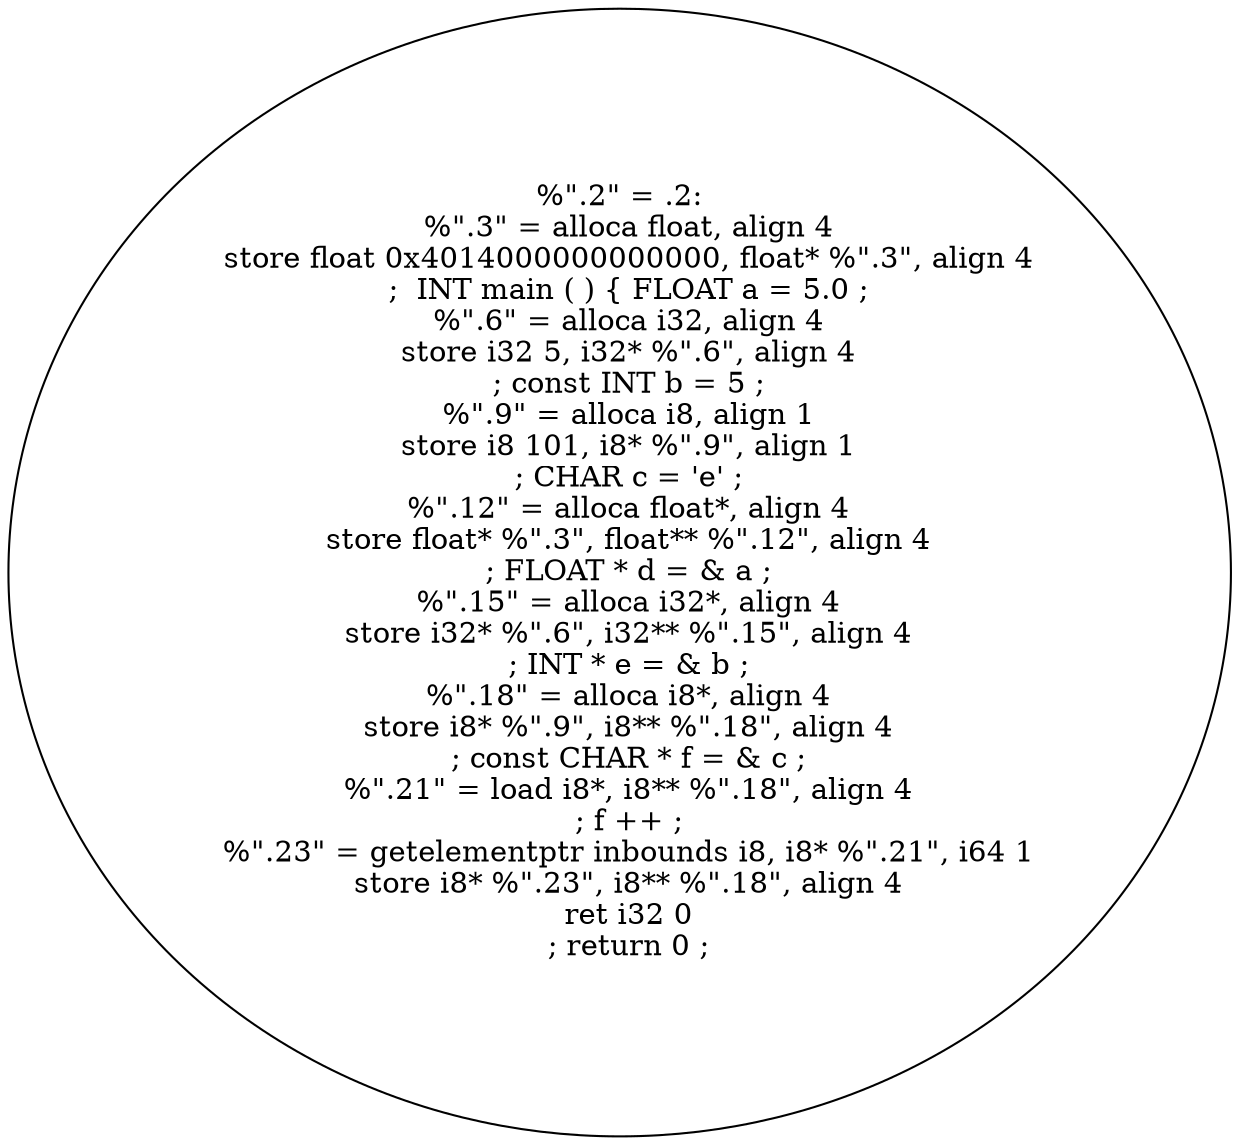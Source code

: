 digraph AST {
  "128810403453376" [label="%\".2\" = .2:
  %\".3\" = alloca float, align 4
  store float 0x4014000000000000, float* %\".3\", align 4
  ;  INT main ( ) { FLOAT a = 5.0 ;
  %\".6\" = alloca i32, align 4
  store i32 5, i32* %\".6\", align 4
  ; const INT b = 5 ;
  %\".9\" = alloca i8, align 1
  store i8 101, i8* %\".9\", align 1
  ; CHAR c = 'e' ;
  %\".12\" = alloca float*, align 4
  store float* %\".3\", float** %\".12\", align 4
  ; FLOAT * d = & a ;
  %\".15\" = alloca i32*, align 4
  store i32* %\".6\", i32** %\".15\", align 4
  ; INT * e = & b ;
  %\".18\" = alloca i8*, align 4
  store i8* %\".9\", i8** %\".18\", align 4
  ; const CHAR * f = & c ;
  %\".21\" = load i8*, i8** %\".18\", align 4
  ; f ++ ;
  %\".23\" = getelementptr inbounds i8, i8* %\".21\", i64 1
  store i8* %\".23\", i8** %\".18\", align 4
  ret i32 0
  ; return 0 ;"];
}
